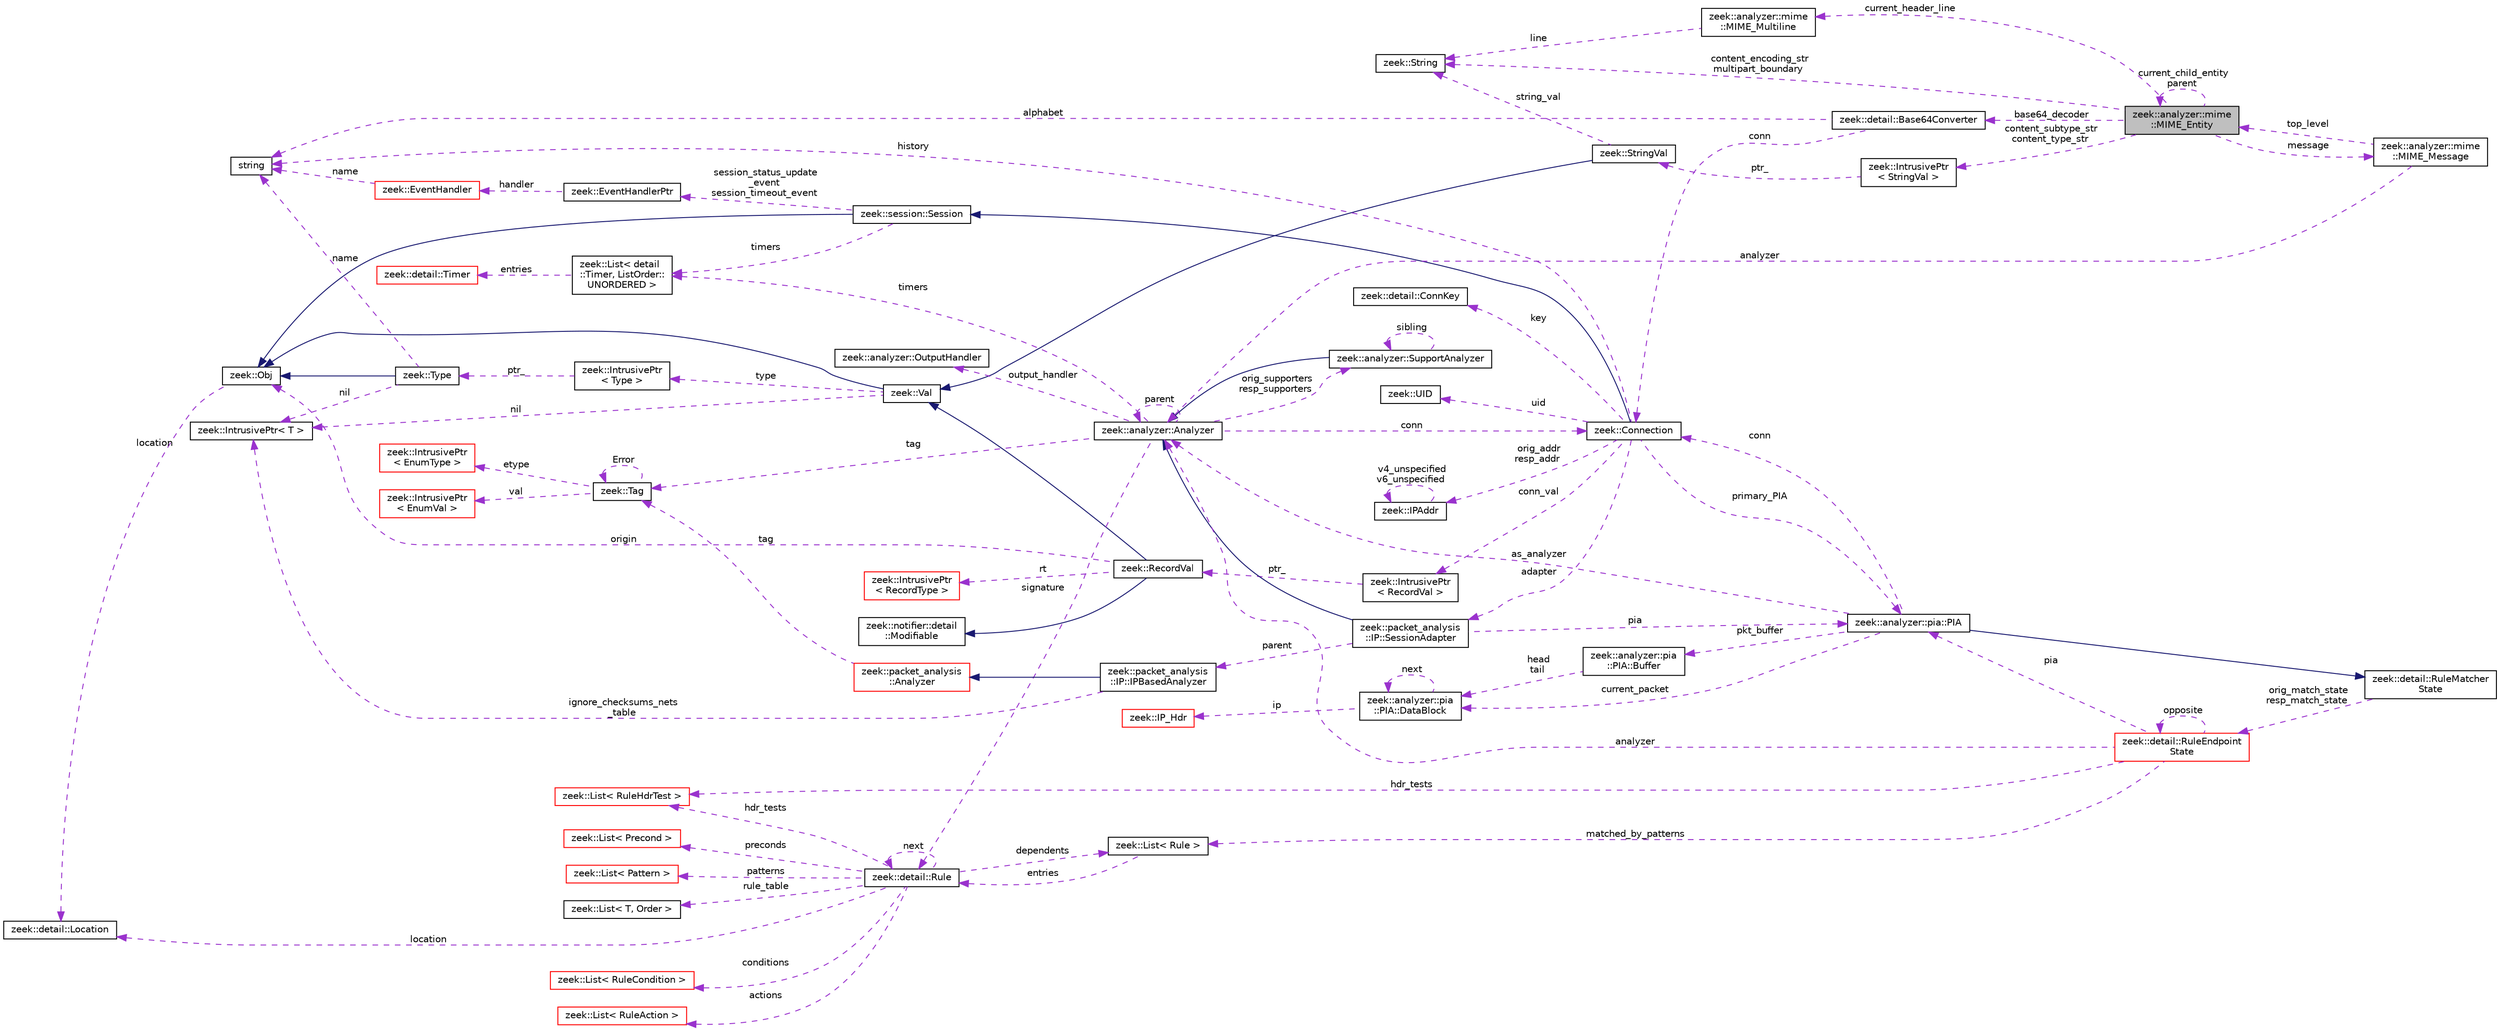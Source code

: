 digraph "zeek::analyzer::mime::MIME_Entity"
{
 // LATEX_PDF_SIZE
  edge [fontname="Helvetica",fontsize="10",labelfontname="Helvetica",labelfontsize="10"];
  node [fontname="Helvetica",fontsize="10",shape=record];
  rankdir="LR";
  Node1 [label="zeek::analyzer::mime\l::MIME_Entity",height=0.2,width=0.4,color="black", fillcolor="grey75", style="filled", fontcolor="black",tooltip=" "];
  Node2 -> Node1 [dir="back",color="darkorchid3",fontsize="10",style="dashed",label=" current_header_line" ,fontname="Helvetica"];
  Node2 [label="zeek::analyzer::mime\l::MIME_Multiline",height=0.2,width=0.4,color="black", fillcolor="white", style="filled",URL="$da/daa/classzeek_1_1analyzer_1_1mime_1_1MIME__Multiline.html",tooltip=" "];
  Node3 -> Node2 [dir="back",color="darkorchid3",fontsize="10",style="dashed",label=" line" ,fontname="Helvetica"];
  Node3 [label="zeek::String",height=0.2,width=0.4,color="black", fillcolor="white", style="filled",URL="$da/d99/classzeek_1_1String.html",tooltip=" "];
  Node4 -> Node1 [dir="back",color="darkorchid3",fontsize="10",style="dashed",label=" content_subtype_str\ncontent_type_str" ,fontname="Helvetica"];
  Node4 [label="zeek::IntrusivePtr\l\< StringVal \>",height=0.2,width=0.4,color="black", fillcolor="white", style="filled",URL="$d6/dba/classzeek_1_1IntrusivePtr.html",tooltip=" "];
  Node5 -> Node4 [dir="back",color="darkorchid3",fontsize="10",style="dashed",label=" ptr_" ,fontname="Helvetica"];
  Node5 [label="zeek::StringVal",height=0.2,width=0.4,color="black", fillcolor="white", style="filled",URL="$da/d6f/classzeek_1_1StringVal.html",tooltip=" "];
  Node6 -> Node5 [dir="back",color="midnightblue",fontsize="10",style="solid",fontname="Helvetica"];
  Node6 [label="zeek::Val",height=0.2,width=0.4,color="black", fillcolor="white", style="filled",URL="$de/d49/classzeek_1_1Val.html",tooltip=" "];
  Node7 -> Node6 [dir="back",color="midnightblue",fontsize="10",style="solid",fontname="Helvetica"];
  Node7 [label="zeek::Obj",height=0.2,width=0.4,color="black", fillcolor="white", style="filled",URL="$dd/df1/classzeek_1_1Obj.html",tooltip=" "];
  Node8 -> Node7 [dir="back",color="darkorchid3",fontsize="10",style="dashed",label=" location" ,fontname="Helvetica"];
  Node8 [label="zeek::detail::Location",height=0.2,width=0.4,color="black", fillcolor="white", style="filled",URL="$d5/d1d/classzeek_1_1detail_1_1Location.html",tooltip=" "];
  Node9 -> Node6 [dir="back",color="darkorchid3",fontsize="10",style="dashed",label=" nil" ,fontname="Helvetica"];
  Node9 [label="zeek::IntrusivePtr\< T \>",height=0.2,width=0.4,color="black", fillcolor="white", style="filled",URL="$d6/dba/classzeek_1_1IntrusivePtr.html",tooltip=" "];
  Node10 -> Node6 [dir="back",color="darkorchid3",fontsize="10",style="dashed",label=" type" ,fontname="Helvetica"];
  Node10 [label="zeek::IntrusivePtr\l\< Type \>",height=0.2,width=0.4,color="black", fillcolor="white", style="filled",URL="$d6/dba/classzeek_1_1IntrusivePtr.html",tooltip=" "];
  Node11 -> Node10 [dir="back",color="darkorchid3",fontsize="10",style="dashed",label=" ptr_" ,fontname="Helvetica"];
  Node11 [label="zeek::Type",height=0.2,width=0.4,color="black", fillcolor="white", style="filled",URL="$d0/d4f/classzeek_1_1Type.html",tooltip=" "];
  Node7 -> Node11 [dir="back",color="midnightblue",fontsize="10",style="solid",fontname="Helvetica"];
  Node9 -> Node11 [dir="back",color="darkorchid3",fontsize="10",style="dashed",label=" nil" ,fontname="Helvetica"];
  Node12 -> Node11 [dir="back",color="darkorchid3",fontsize="10",style="dashed",label=" name" ,fontname="Helvetica"];
  Node12 [label="string",height=0.2,width=0.4,color="black", fillcolor="white", style="filled",tooltip=" "];
  Node3 -> Node5 [dir="back",color="darkorchid3",fontsize="10",style="dashed",label=" string_val" ,fontname="Helvetica"];
  Node3 -> Node1 [dir="back",color="darkorchid3",fontsize="10",style="dashed",label=" content_encoding_str\nmultipart_boundary" ,fontname="Helvetica"];
  Node1 -> Node1 [dir="back",color="darkorchid3",fontsize="10",style="dashed",label=" current_child_entity\nparent" ,fontname="Helvetica"];
  Node13 -> Node1 [dir="back",color="darkorchid3",fontsize="10",style="dashed",label=" base64_decoder" ,fontname="Helvetica"];
  Node13 [label="zeek::detail::Base64Converter",height=0.2,width=0.4,color="black", fillcolor="white", style="filled",URL="$d8/de0/classzeek_1_1detail_1_1Base64Converter.html",tooltip=" "];
  Node12 -> Node13 [dir="back",color="darkorchid3",fontsize="10",style="dashed",label=" alphabet" ,fontname="Helvetica"];
  Node14 -> Node13 [dir="back",color="darkorchid3",fontsize="10",style="dashed",label=" conn" ,fontname="Helvetica"];
  Node14 [label="zeek::Connection",height=0.2,width=0.4,color="black", fillcolor="white", style="filled",URL="$d0/d12/classzeek_1_1Connection.html",tooltip=" "];
  Node15 -> Node14 [dir="back",color="midnightblue",fontsize="10",style="solid",fontname="Helvetica"];
  Node15 [label="zeek::session::Session",height=0.2,width=0.4,color="black", fillcolor="white", style="filled",URL="$d0/dce/classzeek_1_1session_1_1Session.html",tooltip=" "];
  Node7 -> Node15 [dir="back",color="midnightblue",fontsize="10",style="solid",fontname="Helvetica"];
  Node16 -> Node15 [dir="back",color="darkorchid3",fontsize="10",style="dashed",label=" timers" ,fontname="Helvetica"];
  Node16 [label="zeek::List\< detail\l::Timer, ListOrder::\lUNORDERED \>",height=0.2,width=0.4,color="black", fillcolor="white", style="filled",URL="$d2/d8d/classzeek_1_1List.html",tooltip=" "];
  Node17 -> Node16 [dir="back",color="darkorchid3",fontsize="10",style="dashed",label=" entries" ,fontname="Helvetica"];
  Node17 [label="zeek::detail::Timer",height=0.2,width=0.4,color="red", fillcolor="white", style="filled",URL="$d1/da2/classzeek_1_1detail_1_1Timer.html",tooltip=" "];
  Node19 -> Node15 [dir="back",color="darkorchid3",fontsize="10",style="dashed",label=" session_status_update\l_event\nsession_timeout_event" ,fontname="Helvetica"];
  Node19 [label="zeek::EventHandlerPtr",height=0.2,width=0.4,color="black", fillcolor="white", style="filled",URL="$d7/dc7/classzeek_1_1EventHandlerPtr.html",tooltip=" "];
  Node20 -> Node19 [dir="back",color="darkorchid3",fontsize="10",style="dashed",label=" handler" ,fontname="Helvetica"];
  Node20 [label="zeek::EventHandler",height=0.2,width=0.4,color="red", fillcolor="white", style="filled",URL="$d2/d39/classzeek_1_1EventHandler.html",tooltip=" "];
  Node12 -> Node20 [dir="back",color="darkorchid3",fontsize="10",style="dashed",label=" name" ,fontname="Helvetica"];
  Node31 -> Node14 [dir="back",color="darkorchid3",fontsize="10",style="dashed",label=" orig_addr\nresp_addr" ,fontname="Helvetica"];
  Node31 [label="zeek::IPAddr",height=0.2,width=0.4,color="black", fillcolor="white", style="filled",URL="$df/de6/classzeek_1_1IPAddr.html",tooltip=" "];
  Node31 -> Node31 [dir="back",color="darkorchid3",fontsize="10",style="dashed",label=" v4_unspecified\nv6_unspecified" ,fontname="Helvetica"];
  Node32 -> Node14 [dir="back",color="darkorchid3",fontsize="10",style="dashed",label=" conn_val" ,fontname="Helvetica"];
  Node32 [label="zeek::IntrusivePtr\l\< RecordVal \>",height=0.2,width=0.4,color="black", fillcolor="white", style="filled",URL="$d6/dba/classzeek_1_1IntrusivePtr.html",tooltip=" "];
  Node33 -> Node32 [dir="back",color="darkorchid3",fontsize="10",style="dashed",label=" ptr_" ,fontname="Helvetica"];
  Node33 [label="zeek::RecordVal",height=0.2,width=0.4,color="black", fillcolor="white", style="filled",URL="$d7/d7e/classzeek_1_1RecordVal.html",tooltip=" "];
  Node6 -> Node33 [dir="back",color="midnightblue",fontsize="10",style="solid",fontname="Helvetica"];
  Node34 -> Node33 [dir="back",color="midnightblue",fontsize="10",style="solid",fontname="Helvetica"];
  Node34 [label="zeek::notifier::detail\l::Modifiable",height=0.2,width=0.4,color="black", fillcolor="white", style="filled",URL="$d8/d87/classzeek_1_1notifier_1_1detail_1_1Modifiable.html",tooltip=" "];
  Node7 -> Node33 [dir="back",color="darkorchid3",fontsize="10",style="dashed",label=" origin" ,fontname="Helvetica"];
  Node26 -> Node33 [dir="back",color="darkorchid3",fontsize="10",style="dashed",label=" rt" ,fontname="Helvetica"];
  Node26 [label="zeek::IntrusivePtr\l\< RecordType \>",height=0.2,width=0.4,color="red", fillcolor="white", style="filled",URL="$d6/dba/classzeek_1_1IntrusivePtr.html",tooltip=" "];
  Node35 -> Node14 [dir="back",color="darkorchid3",fontsize="10",style="dashed",label=" key" ,fontname="Helvetica"];
  Node35 [label="zeek::detail::ConnKey",height=0.2,width=0.4,color="black", fillcolor="white", style="filled",URL="$d6/dfc/classzeek_1_1detail_1_1ConnKey.html",tooltip=" "];
  Node12 -> Node14 [dir="back",color="darkorchid3",fontsize="10",style="dashed",label=" history" ,fontname="Helvetica"];
  Node36 -> Node14 [dir="back",color="darkorchid3",fontsize="10",style="dashed",label=" adapter" ,fontname="Helvetica"];
  Node36 [label="zeek::packet_analysis\l::IP::SessionAdapter",height=0.2,width=0.4,color="black", fillcolor="white", style="filled",URL="$d3/db4/classzeek_1_1packet__analysis_1_1IP_1_1SessionAdapter.html",tooltip=" "];
  Node37 -> Node36 [dir="back",color="midnightblue",fontsize="10",style="solid",fontname="Helvetica"];
  Node37 [label="zeek::analyzer::Analyzer",height=0.2,width=0.4,color="black", fillcolor="white", style="filled",URL="$d0/d4f/classzeek_1_1analyzer_1_1Analyzer.html",tooltip=" "];
  Node38 -> Node37 [dir="back",color="darkorchid3",fontsize="10",style="dashed",label=" tag" ,fontname="Helvetica"];
  Node38 [label="zeek::Tag",height=0.2,width=0.4,color="black", fillcolor="white", style="filled",URL="$d3/dd0/classzeek_1_1Tag.html",tooltip=" "];
  Node38 -> Node38 [dir="back",color="darkorchid3",fontsize="10",style="dashed",label=" Error" ,fontname="Helvetica"];
  Node39 -> Node38 [dir="back",color="darkorchid3",fontsize="10",style="dashed",label=" val" ,fontname="Helvetica"];
  Node39 [label="zeek::IntrusivePtr\l\< EnumVal \>",height=0.2,width=0.4,color="red", fillcolor="white", style="filled",URL="$d6/dba/classzeek_1_1IntrusivePtr.html",tooltip=" "];
  Node42 -> Node38 [dir="back",color="darkorchid3",fontsize="10",style="dashed",label=" etype" ,fontname="Helvetica"];
  Node42 [label="zeek::IntrusivePtr\l\< EnumType \>",height=0.2,width=0.4,color="red", fillcolor="white", style="filled",URL="$d6/dba/classzeek_1_1IntrusivePtr.html",tooltip=" "];
  Node14 -> Node37 [dir="back",color="darkorchid3",fontsize="10",style="dashed",label=" conn" ,fontname="Helvetica"];
  Node37 -> Node37 [dir="back",color="darkorchid3",fontsize="10",style="dashed",label=" parent" ,fontname="Helvetica"];
  Node44 -> Node37 [dir="back",color="darkorchid3",fontsize="10",style="dashed",label=" signature" ,fontname="Helvetica"];
  Node44 [label="zeek::detail::Rule",height=0.2,width=0.4,color="black", fillcolor="white", style="filled",URL="$d2/d1d/classzeek_1_1detail_1_1Rule.html",tooltip=" "];
  Node45 -> Node44 [dir="back",color="darkorchid3",fontsize="10",style="dashed",label=" hdr_tests" ,fontname="Helvetica"];
  Node45 [label="zeek::List\< RuleHdrTest \>",height=0.2,width=0.4,color="red", fillcolor="white", style="filled",URL="$d2/d8d/classzeek_1_1List.html",tooltip=" "];
  Node60 -> Node44 [dir="back",color="darkorchid3",fontsize="10",style="dashed",label=" conditions" ,fontname="Helvetica"];
  Node60 [label="zeek::List\< RuleCondition \>",height=0.2,width=0.4,color="red", fillcolor="white", style="filled",URL="$d2/d8d/classzeek_1_1List.html",tooltip=" "];
  Node62 -> Node44 [dir="back",color="darkorchid3",fontsize="10",style="dashed",label=" actions" ,fontname="Helvetica"];
  Node62 [label="zeek::List\< RuleAction \>",height=0.2,width=0.4,color="red", fillcolor="white", style="filled",URL="$d2/d8d/classzeek_1_1List.html",tooltip=" "];
  Node64 -> Node44 [dir="back",color="darkorchid3",fontsize="10",style="dashed",label=" preconds" ,fontname="Helvetica"];
  Node64 [label="zeek::List\< Precond \>",height=0.2,width=0.4,color="red", fillcolor="white", style="filled",URL="$d2/d8d/classzeek_1_1List.html",tooltip=" "];
  Node66 -> Node44 [dir="back",color="darkorchid3",fontsize="10",style="dashed",label=" dependents" ,fontname="Helvetica"];
  Node66 [label="zeek::List\< Rule \>",height=0.2,width=0.4,color="black", fillcolor="white", style="filled",URL="$d2/d8d/classzeek_1_1List.html",tooltip=" "];
  Node44 -> Node66 [dir="back",color="darkorchid3",fontsize="10",style="dashed",label=" entries" ,fontname="Helvetica"];
  Node67 -> Node44 [dir="back",color="darkorchid3",fontsize="10",style="dashed",label=" patterns" ,fontname="Helvetica"];
  Node67 [label="zeek::List\< Pattern \>",height=0.2,width=0.4,color="red", fillcolor="white", style="filled",URL="$d2/d8d/classzeek_1_1List.html",tooltip=" "];
  Node44 -> Node44 [dir="back",color="darkorchid3",fontsize="10",style="dashed",label=" next" ,fontname="Helvetica"];
  Node8 -> Node44 [dir="back",color="darkorchid3",fontsize="10",style="dashed",label=" location" ,fontname="Helvetica"];
  Node28 -> Node44 [dir="back",color="darkorchid3",fontsize="10",style="dashed",label=" rule_table" ,fontname="Helvetica"];
  Node28 [label="zeek::List\< T, Order \>",height=0.2,width=0.4,color="black", fillcolor="white", style="filled",URL="$d2/d8d/classzeek_1_1List.html",tooltip=" "];
  Node69 -> Node37 [dir="back",color="darkorchid3",fontsize="10",style="dashed",label=" output_handler" ,fontname="Helvetica"];
  Node69 [label="zeek::analyzer::OutputHandler",height=0.2,width=0.4,color="black", fillcolor="white", style="filled",URL="$db/d31/classzeek_1_1analyzer_1_1OutputHandler.html",tooltip=" "];
  Node70 -> Node37 [dir="back",color="darkorchid3",fontsize="10",style="dashed",label=" orig_supporters\nresp_supporters" ,fontname="Helvetica"];
  Node70 [label="zeek::analyzer::SupportAnalyzer",height=0.2,width=0.4,color="black", fillcolor="white", style="filled",URL="$d6/d22/classzeek_1_1analyzer_1_1SupportAnalyzer.html",tooltip=" "];
  Node37 -> Node70 [dir="back",color="midnightblue",fontsize="10",style="solid",fontname="Helvetica"];
  Node70 -> Node70 [dir="back",color="darkorchid3",fontsize="10",style="dashed",label=" sibling" ,fontname="Helvetica"];
  Node16 -> Node37 [dir="back",color="darkorchid3",fontsize="10",style="dashed",label=" timers" ,fontname="Helvetica"];
  Node71 -> Node36 [dir="back",color="darkorchid3",fontsize="10",style="dashed",label=" parent" ,fontname="Helvetica"];
  Node71 [label="zeek::packet_analysis\l::IP::IPBasedAnalyzer",height=0.2,width=0.4,color="black", fillcolor="white", style="filled",URL="$df/d05/classzeek_1_1packet__analysis_1_1IP_1_1IPBasedAnalyzer.html",tooltip=" "];
  Node72 -> Node71 [dir="back",color="midnightblue",fontsize="10",style="solid",fontname="Helvetica"];
  Node72 [label="zeek::packet_analysis\l::Analyzer",height=0.2,width=0.4,color="red", fillcolor="white", style="filled",URL="$d0/db5/classzeek_1_1packet__analysis_1_1Analyzer.html",tooltip=" "];
  Node38 -> Node72 [dir="back",color="darkorchid3",fontsize="10",style="dashed",label=" tag" ,fontname="Helvetica"];
  Node9 -> Node71 [dir="back",color="darkorchid3",fontsize="10",style="dashed",label=" ignore_checksums_nets\l_table" ,fontname="Helvetica"];
  Node74 -> Node36 [dir="back",color="darkorchid3",fontsize="10",style="dashed",label=" pia" ,fontname="Helvetica"];
  Node74 [label="zeek::analyzer::pia::PIA",height=0.2,width=0.4,color="black", fillcolor="white", style="filled",URL="$dc/d39/classzeek_1_1analyzer_1_1pia_1_1PIA.html",tooltip=" "];
  Node75 -> Node74 [dir="back",color="midnightblue",fontsize="10",style="solid",fontname="Helvetica"];
  Node75 [label="zeek::detail::RuleMatcher\lState",height=0.2,width=0.4,color="black", fillcolor="white", style="filled",URL="$d2/d5d/classzeek_1_1detail_1_1RuleMatcherState.html",tooltip=" "];
  Node76 -> Node75 [dir="back",color="darkorchid3",fontsize="10",style="dashed",label=" orig_match_state\nresp_match_state" ,fontname="Helvetica"];
  Node76 [label="zeek::detail::RuleEndpoint\lState",height=0.2,width=0.4,color="red", fillcolor="white", style="filled",URL="$dc/da2/classzeek_1_1detail_1_1RuleEndpointState.html",tooltip=" "];
  Node37 -> Node76 [dir="back",color="darkorchid3",fontsize="10",style="dashed",label=" analyzer" ,fontname="Helvetica"];
  Node76 -> Node76 [dir="back",color="darkorchid3",fontsize="10",style="dashed",label=" opposite" ,fontname="Helvetica"];
  Node74 -> Node76 [dir="back",color="darkorchid3",fontsize="10",style="dashed",label=" pia" ,fontname="Helvetica"];
  Node45 -> Node76 [dir="back",color="darkorchid3",fontsize="10",style="dashed",label=" hdr_tests" ,fontname="Helvetica"];
  Node66 -> Node76 [dir="back",color="darkorchid3",fontsize="10",style="dashed",label=" matched_by_patterns" ,fontname="Helvetica"];
  Node81 -> Node74 [dir="back",color="darkorchid3",fontsize="10",style="dashed",label=" pkt_buffer" ,fontname="Helvetica"];
  Node81 [label="zeek::analyzer::pia\l::PIA::Buffer",height=0.2,width=0.4,color="black", fillcolor="white", style="filled",URL="$dc/d06/structzeek_1_1analyzer_1_1pia_1_1PIA_1_1Buffer.html",tooltip=" "];
  Node82 -> Node81 [dir="back",color="darkorchid3",fontsize="10",style="dashed",label=" head\ntail" ,fontname="Helvetica"];
  Node82 [label="zeek::analyzer::pia\l::PIA::DataBlock",height=0.2,width=0.4,color="black", fillcolor="white", style="filled",URL="$dc/d39/classzeek_1_1analyzer_1_1pia_1_1PIA.html#dd/df9/structzeek_1_1analyzer_1_1pia_1_1PIA_1_1DataBlock",tooltip=" "];
  Node83 -> Node82 [dir="back",color="darkorchid3",fontsize="10",style="dashed",label=" ip" ,fontname="Helvetica"];
  Node83 [label="zeek::IP_Hdr",height=0.2,width=0.4,color="red", fillcolor="white", style="filled",URL="$d7/d06/classzeek_1_1IP__Hdr.html",tooltip=" "];
  Node82 -> Node82 [dir="back",color="darkorchid3",fontsize="10",style="dashed",label=" next" ,fontname="Helvetica"];
  Node37 -> Node74 [dir="back",color="darkorchid3",fontsize="10",style="dashed",label=" as_analyzer" ,fontname="Helvetica"];
  Node14 -> Node74 [dir="back",color="darkorchid3",fontsize="10",style="dashed",label=" conn" ,fontname="Helvetica"];
  Node82 -> Node74 [dir="back",color="darkorchid3",fontsize="10",style="dashed",label=" current_packet" ,fontname="Helvetica"];
  Node74 -> Node14 [dir="back",color="darkorchid3",fontsize="10",style="dashed",label=" primary_PIA" ,fontname="Helvetica"];
  Node86 -> Node14 [dir="back",color="darkorchid3",fontsize="10",style="dashed",label=" uid" ,fontname="Helvetica"];
  Node86 [label="zeek::UID",height=0.2,width=0.4,color="black", fillcolor="white", style="filled",URL="$db/dea/classzeek_1_1UID.html",tooltip=" "];
  Node87 -> Node1 [dir="back",color="darkorchid3",fontsize="10",style="dashed",label=" message" ,fontname="Helvetica"];
  Node87 [label="zeek::analyzer::mime\l::MIME_Message",height=0.2,width=0.4,color="black", fillcolor="white", style="filled",URL="$df/d4e/classzeek_1_1analyzer_1_1mime_1_1MIME__Message.html",tooltip=" "];
  Node37 -> Node87 [dir="back",color="darkorchid3",fontsize="10",style="dashed",label=" analyzer" ,fontname="Helvetica"];
  Node1 -> Node87 [dir="back",color="darkorchid3",fontsize="10",style="dashed",label=" top_level" ,fontname="Helvetica"];
}
